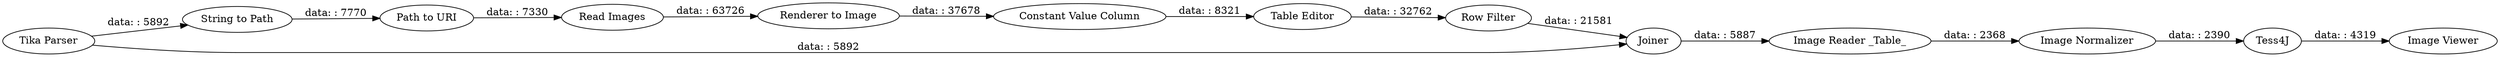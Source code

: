 digraph {
	"-8729827842027689942_8" [label="Path to URI"]
	"-8729827842027689942_40" [label="Constant Value Column"]
	"-8729827842027689942_2" [label="Read Images"]
	"1373248888969291196_11" [label="Image Viewer"]
	"1373248888969291196_15" [label="Image Reader _Table_"]
	"1373248888969291196_41" [label="Row Filter"]
	"1373248888969291196_12" [label=Tess4J]
	"-8729827842027689942_37" [label="String to Path"]
	"1373248888969291196_9" [label="Tika Parser"]
	"1373248888969291196_42" [label=Joiner]
	"1373248888969291196_13" [label="Image Normalizer"]
	"1373248888969291196_36" [label="Table Editor"]
	"-8729827842027689942_39" [label="Renderer to Image"]
	"-8729827842027689942_40" -> "1373248888969291196_36" [label="data: : 8321"]
	"1373248888969291196_42" -> "1373248888969291196_15" [label="data: : 5887"]
	"1373248888969291196_15" -> "1373248888969291196_13" [label="data: : 2368"]
	"-8729827842027689942_37" -> "-8729827842027689942_8" [label="data: : 7770"]
	"1373248888969291196_12" -> "1373248888969291196_11" [label="data: : 4319"]
	"-8729827842027689942_2" -> "-8729827842027689942_39" [label="data: : 63726"]
	"1373248888969291196_36" -> "1373248888969291196_41" [label="data: : 32762"]
	"-8729827842027689942_8" -> "-8729827842027689942_2" [label="data: : 7330"]
	"1373248888969291196_9" -> "1373248888969291196_42" [label="data: : 5892"]
	"1373248888969291196_9" -> "-8729827842027689942_37" [label="data: : 5892"]
	"1373248888969291196_41" -> "1373248888969291196_42" [label="data: : 21581"]
	"-8729827842027689942_39" -> "-8729827842027689942_40" [label="data: : 37678"]
	"1373248888969291196_13" -> "1373248888969291196_12" [label="data: : 2390"]
	rankdir=LR
}
